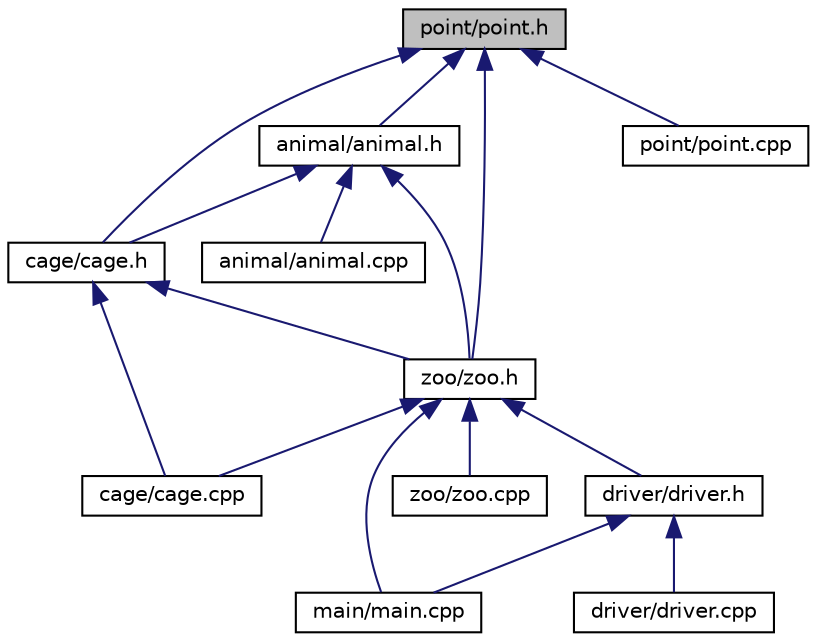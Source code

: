 digraph "point/point.h"
{
  edge [fontname="Helvetica",fontsize="10",labelfontname="Helvetica",labelfontsize="10"];
  node [fontname="Helvetica",fontsize="10",shape=record];
  Node1 [label="point/point.h",height=0.2,width=0.4,color="black", fillcolor="grey75", style="filled", fontcolor="black"];
  Node1 -> Node2 [dir="back",color="midnightblue",fontsize="10",style="solid"];
  Node2 [label="animal/animal.h",height=0.2,width=0.4,color="black", fillcolor="white", style="filled",URL="$animal_8h.html"];
  Node2 -> Node3 [dir="back",color="midnightblue",fontsize="10",style="solid"];
  Node3 [label="animal/animal.cpp",height=0.2,width=0.4,color="black", fillcolor="white", style="filled",URL="$animal_8cpp.html"];
  Node2 -> Node4 [dir="back",color="midnightblue",fontsize="10",style="solid"];
  Node4 [label="cage/cage.h",height=0.2,width=0.4,color="black", fillcolor="white", style="filled",URL="$cage_8h.html"];
  Node4 -> Node5 [dir="back",color="midnightblue",fontsize="10",style="solid"];
  Node5 [label="cage/cage.cpp",height=0.2,width=0.4,color="black", fillcolor="white", style="filled",URL="$cage_8cpp.html"];
  Node4 -> Node6 [dir="back",color="midnightblue",fontsize="10",style="solid"];
  Node6 [label="zoo/zoo.h",height=0.2,width=0.4,color="black", fillcolor="white", style="filled",URL="$zoo_8h.html"];
  Node6 -> Node5 [dir="back",color="midnightblue",fontsize="10",style="solid"];
  Node6 -> Node7 [dir="back",color="midnightblue",fontsize="10",style="solid"];
  Node7 [label="driver/driver.h",height=0.2,width=0.4,color="black", fillcolor="white", style="filled",URL="$driver_8h.html"];
  Node7 -> Node8 [dir="back",color="midnightblue",fontsize="10",style="solid"];
  Node8 [label="driver/driver.cpp",height=0.2,width=0.4,color="black", fillcolor="white", style="filled",URL="$driver_8cpp.html"];
  Node7 -> Node9 [dir="back",color="midnightblue",fontsize="10",style="solid"];
  Node9 [label="main/main.cpp",height=0.2,width=0.4,color="black", fillcolor="white", style="filled",URL="$main_8cpp.html"];
  Node6 -> Node9 [dir="back",color="midnightblue",fontsize="10",style="solid"];
  Node6 -> Node10 [dir="back",color="midnightblue",fontsize="10",style="solid"];
  Node10 [label="zoo/zoo.cpp",height=0.2,width=0.4,color="black", fillcolor="white", style="filled",URL="$zoo_8cpp.html"];
  Node2 -> Node6 [dir="back",color="midnightblue",fontsize="10",style="solid"];
  Node1 -> Node4 [dir="back",color="midnightblue",fontsize="10",style="solid"];
  Node1 -> Node6 [dir="back",color="midnightblue",fontsize="10",style="solid"];
  Node1 -> Node11 [dir="back",color="midnightblue",fontsize="10",style="solid"];
  Node11 [label="point/point.cpp",height=0.2,width=0.4,color="black", fillcolor="white", style="filled",URL="$point_8cpp.html"];
}
